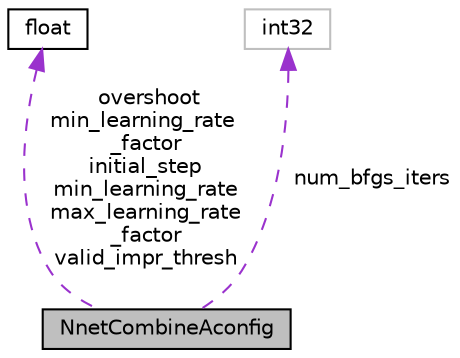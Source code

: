 digraph "NnetCombineAconfig"
{
  edge [fontname="Helvetica",fontsize="10",labelfontname="Helvetica",labelfontsize="10"];
  node [fontname="Helvetica",fontsize="10",shape=record];
  Node1 [label="NnetCombineAconfig",height=0.2,width=0.4,color="black", fillcolor="grey75", style="filled", fontcolor="black"];
  Node2 -> Node1 [dir="back",color="darkorchid3",fontsize="10",style="dashed",label=" overshoot\nmin_learning_rate\l_factor\ninitial_step\nmin_learning_rate\nmax_learning_rate\l_factor\nvalid_impr_thresh" ,fontname="Helvetica"];
  Node2 [label="float",height=0.2,width=0.4,color="black", fillcolor="white", style="filled",URL="$classfloat.html"];
  Node3 -> Node1 [dir="back",color="darkorchid3",fontsize="10",style="dashed",label=" num_bfgs_iters" ,fontname="Helvetica"];
  Node3 [label="int32",height=0.2,width=0.4,color="grey75", fillcolor="white", style="filled"];
}
